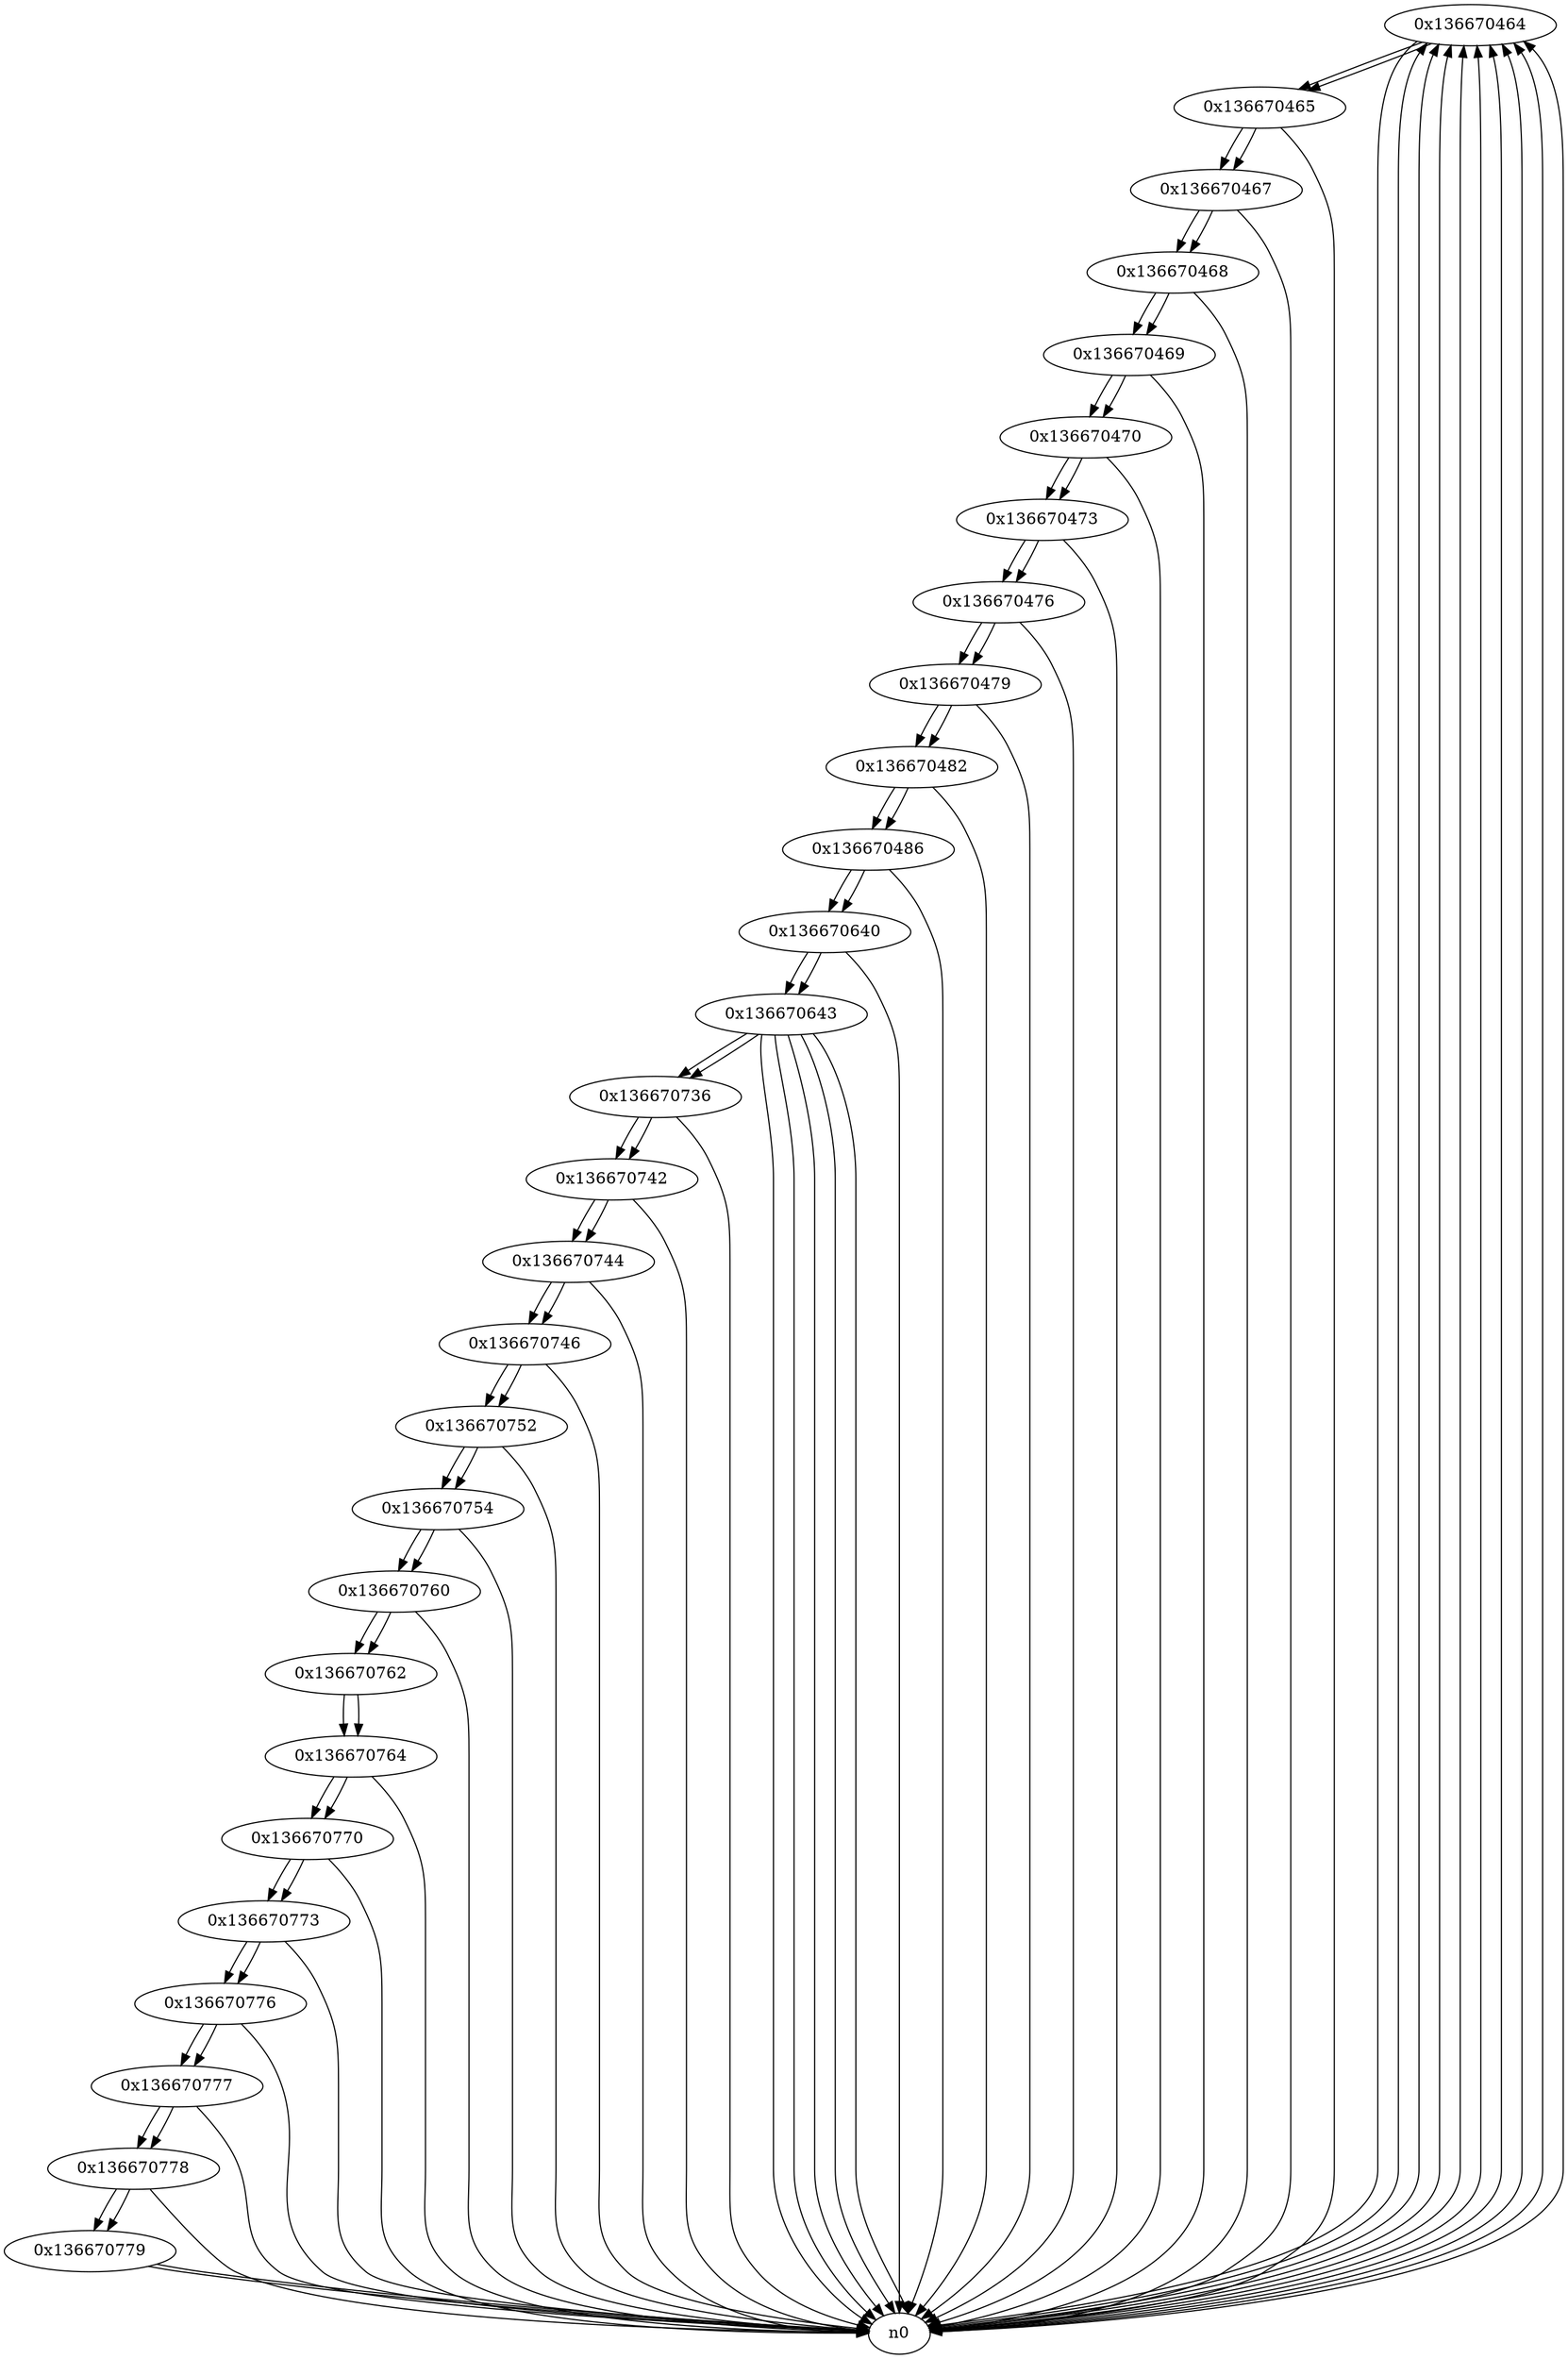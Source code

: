 digraph G{
/* nodes */
  n1 [label="0x136670464"]
  n2 [label="0x136670465"]
  n3 [label="0x136670467"]
  n4 [label="0x136670468"]
  n5 [label="0x136670469"]
  n6 [label="0x136670470"]
  n7 [label="0x136670473"]
  n8 [label="0x136670476"]
  n9 [label="0x136670479"]
  n10 [label="0x136670482"]
  n11 [label="0x136670486"]
  n12 [label="0x136670640"]
  n13 [label="0x136670643"]
  n14 [label="0x136670736"]
  n15 [label="0x136670742"]
  n16 [label="0x136670744"]
  n17 [label="0x136670746"]
  n18 [label="0x136670752"]
  n19 [label="0x136670754"]
  n20 [label="0x136670760"]
  n21 [label="0x136670762"]
  n22 [label="0x136670764"]
  n23 [label="0x136670770"]
  n24 [label="0x136670773"]
  n25 [label="0x136670776"]
  n26 [label="0x136670777"]
  n27 [label="0x136670778"]
  n28 [label="0x136670779"]
/* edges */
n1 -> n2;
n1 -> n0;
n0 -> n1;
n0 -> n1;
n0 -> n1;
n0 -> n1;
n0 -> n1;
n0 -> n1;
n0 -> n1;
n0 -> n1;
n0 -> n1;
n2 -> n3;
n2 -> n0;
n1 -> n2;
n3 -> n4;
n3 -> n0;
n2 -> n3;
n4 -> n5;
n4 -> n0;
n3 -> n4;
n5 -> n6;
n5 -> n0;
n4 -> n5;
n6 -> n7;
n6 -> n0;
n5 -> n6;
n7 -> n8;
n7 -> n0;
n6 -> n7;
n8 -> n9;
n8 -> n0;
n7 -> n8;
n9 -> n10;
n9 -> n0;
n8 -> n9;
n10 -> n11;
n10 -> n0;
n9 -> n10;
n11 -> n12;
n11 -> n0;
n10 -> n11;
n12 -> n13;
n12 -> n0;
n11 -> n12;
n13 -> n0;
n13 -> n14;
n13 -> n0;
n13 -> n0;
n13 -> n0;
n13 -> n0;
n12 -> n13;
n14 -> n15;
n14 -> n0;
n13 -> n14;
n15 -> n16;
n15 -> n0;
n14 -> n15;
n16 -> n17;
n16 -> n0;
n15 -> n16;
n17 -> n18;
n17 -> n0;
n16 -> n17;
n18 -> n19;
n18 -> n0;
n17 -> n18;
n19 -> n20;
n19 -> n0;
n18 -> n19;
n20 -> n21;
n20 -> n0;
n19 -> n20;
n21 -> n22;
n20 -> n21;
n22 -> n23;
n22 -> n0;
n21 -> n22;
n23 -> n24;
n23 -> n0;
n22 -> n23;
n24 -> n25;
n24 -> n0;
n23 -> n24;
n25 -> n26;
n25 -> n0;
n24 -> n25;
n26 -> n27;
n26 -> n0;
n25 -> n26;
n27 -> n28;
n27 -> n0;
n26 -> n27;
n28 -> n0;
n28 -> n0;
n27 -> n28;
}

